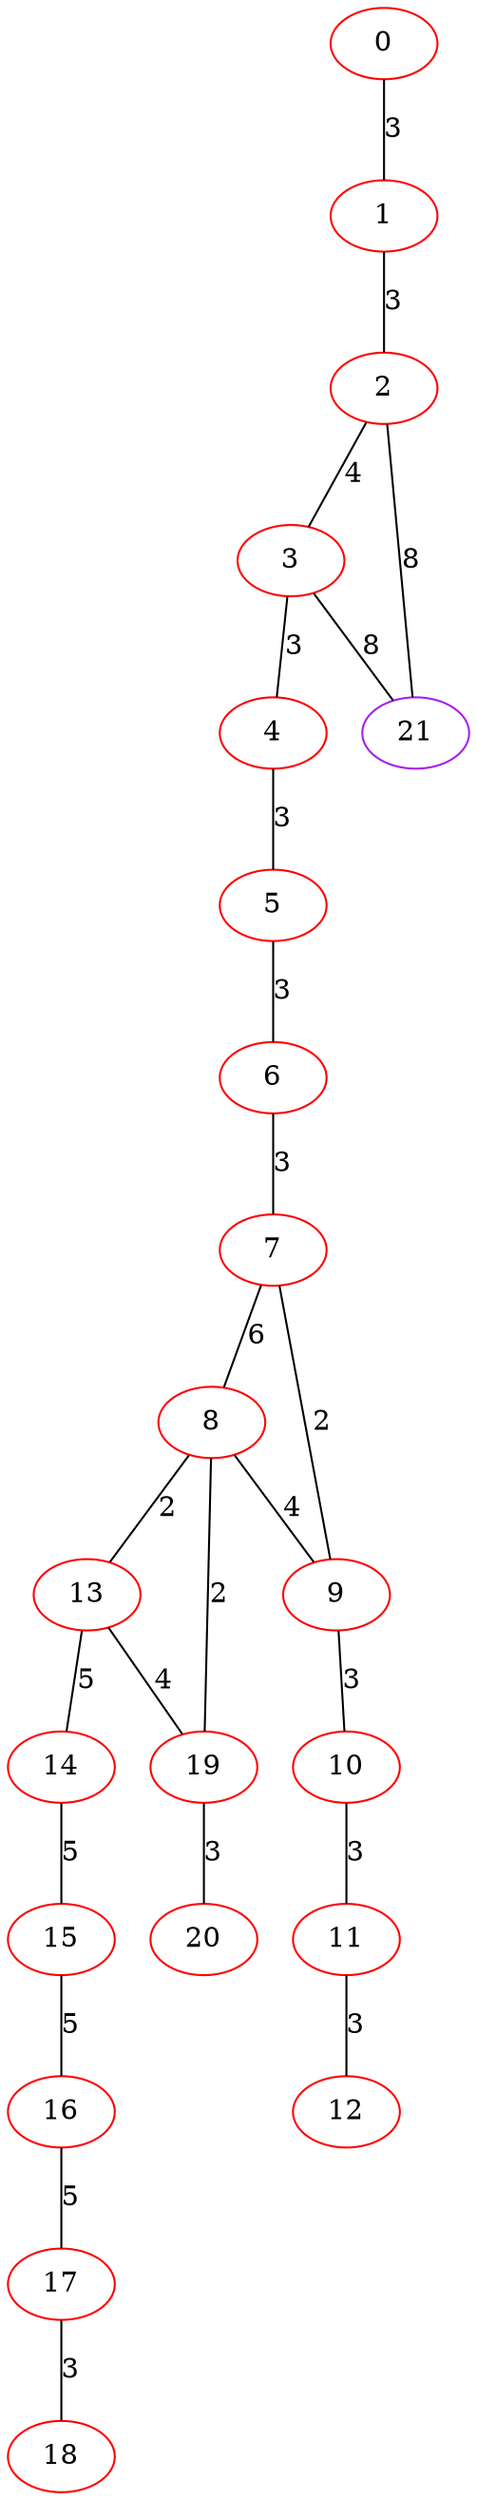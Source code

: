 graph "" {
0 [color=red, weight=1];
1 [color=red, weight=1];
2 [color=red, weight=1];
3 [color=red, weight=1];
4 [color=red, weight=1];
5 [color=red, weight=1];
6 [color=red, weight=1];
7 [color=red, weight=1];
8 [color=red, weight=1];
9 [color=red, weight=1];
10 [color=red, weight=1];
11 [color=red, weight=1];
12 [color=red, weight=1];
13 [color=red, weight=1];
14 [color=red, weight=1];
15 [color=red, weight=1];
16 [color=red, weight=1];
17 [color=red, weight=1];
18 [color=red, weight=1];
19 [color=red, weight=1];
20 [color=red, weight=1];
21 [color=purple, weight=4];
0 -- 1  [key=0, label=3];
1 -- 2  [key=0, label=3];
2 -- 3  [key=0, label=4];
2 -- 21  [key=0, label=8];
3 -- 4  [key=0, label=3];
3 -- 21  [key=0, label=8];
4 -- 5  [key=0, label=3];
5 -- 6  [key=0, label=3];
6 -- 7  [key=0, label=3];
7 -- 8  [key=0, label=6];
7 -- 9  [key=0, label=2];
8 -- 9  [key=0, label=4];
8 -- 19  [key=0, label=2];
8 -- 13  [key=0, label=2];
9 -- 10  [key=0, label=3];
10 -- 11  [key=0, label=3];
11 -- 12  [key=0, label=3];
13 -- 19  [key=0, label=4];
13 -- 14  [key=0, label=5];
14 -- 15  [key=0, label=5];
15 -- 16  [key=0, label=5];
16 -- 17  [key=0, label=5];
17 -- 18  [key=0, label=3];
19 -- 20  [key=0, label=3];
}
